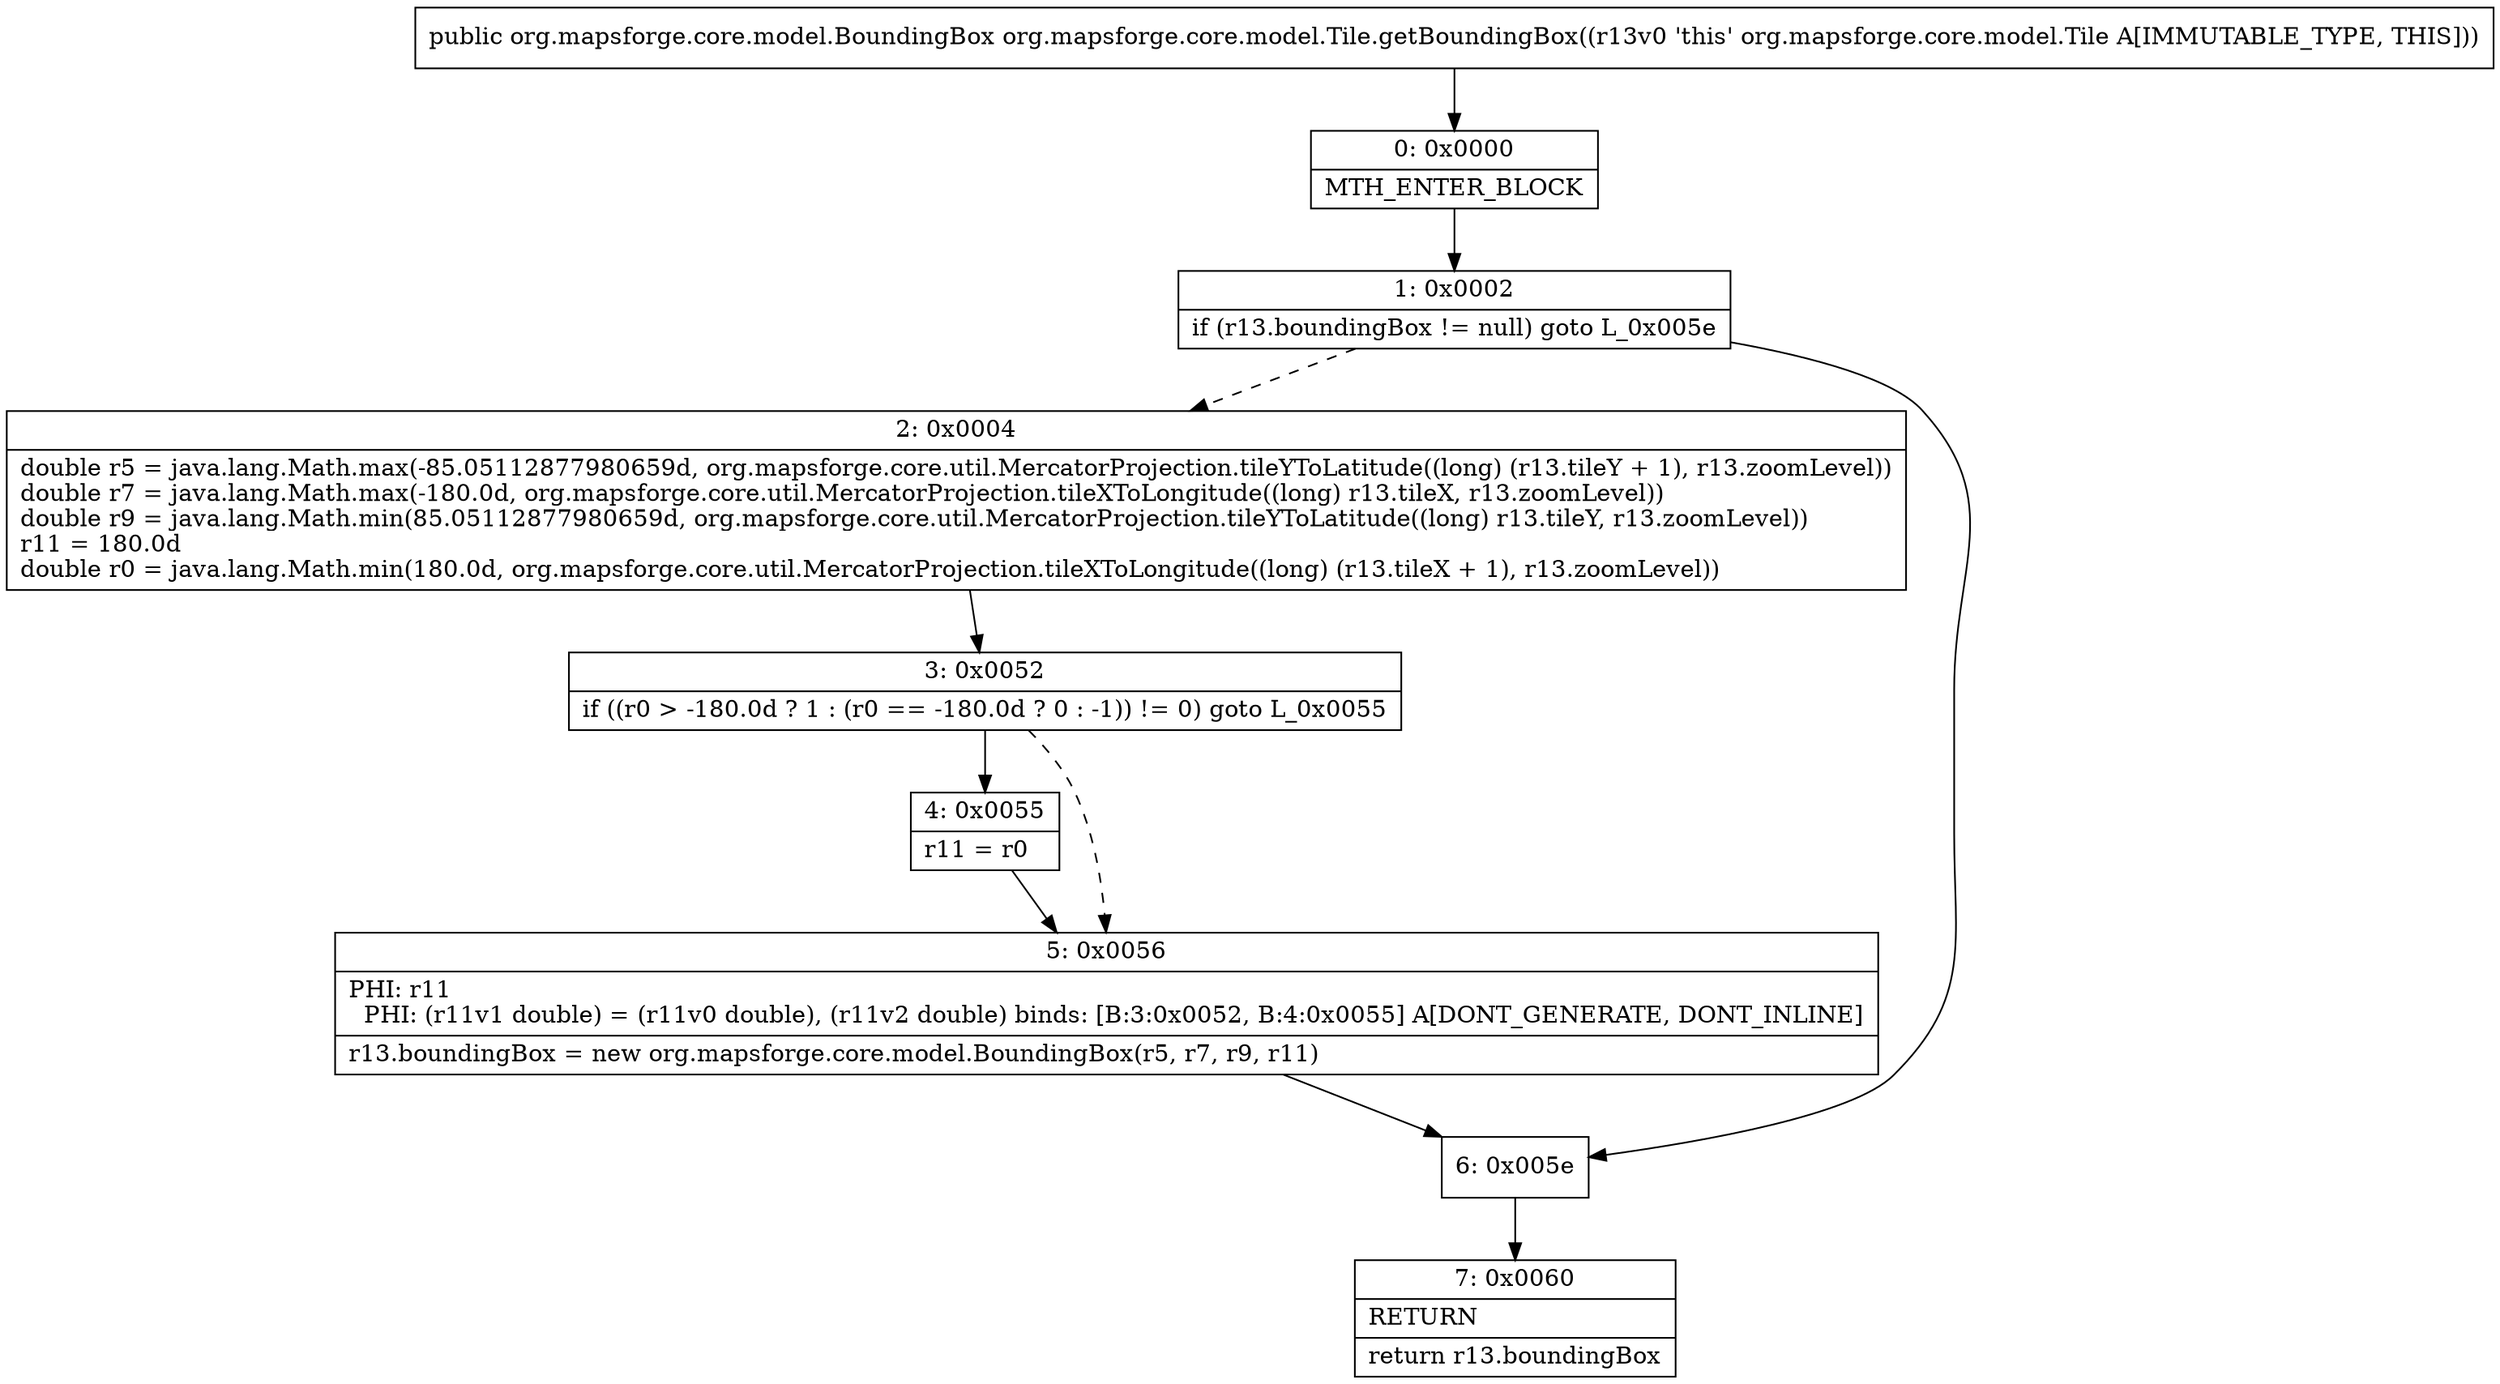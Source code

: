 digraph "CFG fororg.mapsforge.core.model.Tile.getBoundingBox()Lorg\/mapsforge\/core\/model\/BoundingBox;" {
Node_0 [shape=record,label="{0\:\ 0x0000|MTH_ENTER_BLOCK\l}"];
Node_1 [shape=record,label="{1\:\ 0x0002|if (r13.boundingBox != null) goto L_0x005e\l}"];
Node_2 [shape=record,label="{2\:\ 0x0004|double r5 = java.lang.Math.max(\-85.05112877980659d, org.mapsforge.core.util.MercatorProjection.tileYToLatitude((long) (r13.tileY + 1), r13.zoomLevel))\ldouble r7 = java.lang.Math.max(\-180.0d, org.mapsforge.core.util.MercatorProjection.tileXToLongitude((long) r13.tileX, r13.zoomLevel))\ldouble r9 = java.lang.Math.min(85.05112877980659d, org.mapsforge.core.util.MercatorProjection.tileYToLatitude((long) r13.tileY, r13.zoomLevel))\lr11 = 180.0d\ldouble r0 = java.lang.Math.min(180.0d, org.mapsforge.core.util.MercatorProjection.tileXToLongitude((long) (r13.tileX + 1), r13.zoomLevel))\l}"];
Node_3 [shape=record,label="{3\:\ 0x0052|if ((r0 \> \-180.0d ? 1 : (r0 == \-180.0d ? 0 : \-1)) != 0) goto L_0x0055\l}"];
Node_4 [shape=record,label="{4\:\ 0x0055|r11 = r0\l}"];
Node_5 [shape=record,label="{5\:\ 0x0056|PHI: r11 \l  PHI: (r11v1 double) = (r11v0 double), (r11v2 double) binds: [B:3:0x0052, B:4:0x0055] A[DONT_GENERATE, DONT_INLINE]\l|r13.boundingBox = new org.mapsforge.core.model.BoundingBox(r5, r7, r9, r11)\l}"];
Node_6 [shape=record,label="{6\:\ 0x005e}"];
Node_7 [shape=record,label="{7\:\ 0x0060|RETURN\l|return r13.boundingBox\l}"];
MethodNode[shape=record,label="{public org.mapsforge.core.model.BoundingBox org.mapsforge.core.model.Tile.getBoundingBox((r13v0 'this' org.mapsforge.core.model.Tile A[IMMUTABLE_TYPE, THIS])) }"];
MethodNode -> Node_0;
Node_0 -> Node_1;
Node_1 -> Node_2[style=dashed];
Node_1 -> Node_6;
Node_2 -> Node_3;
Node_3 -> Node_4;
Node_3 -> Node_5[style=dashed];
Node_4 -> Node_5;
Node_5 -> Node_6;
Node_6 -> Node_7;
}

